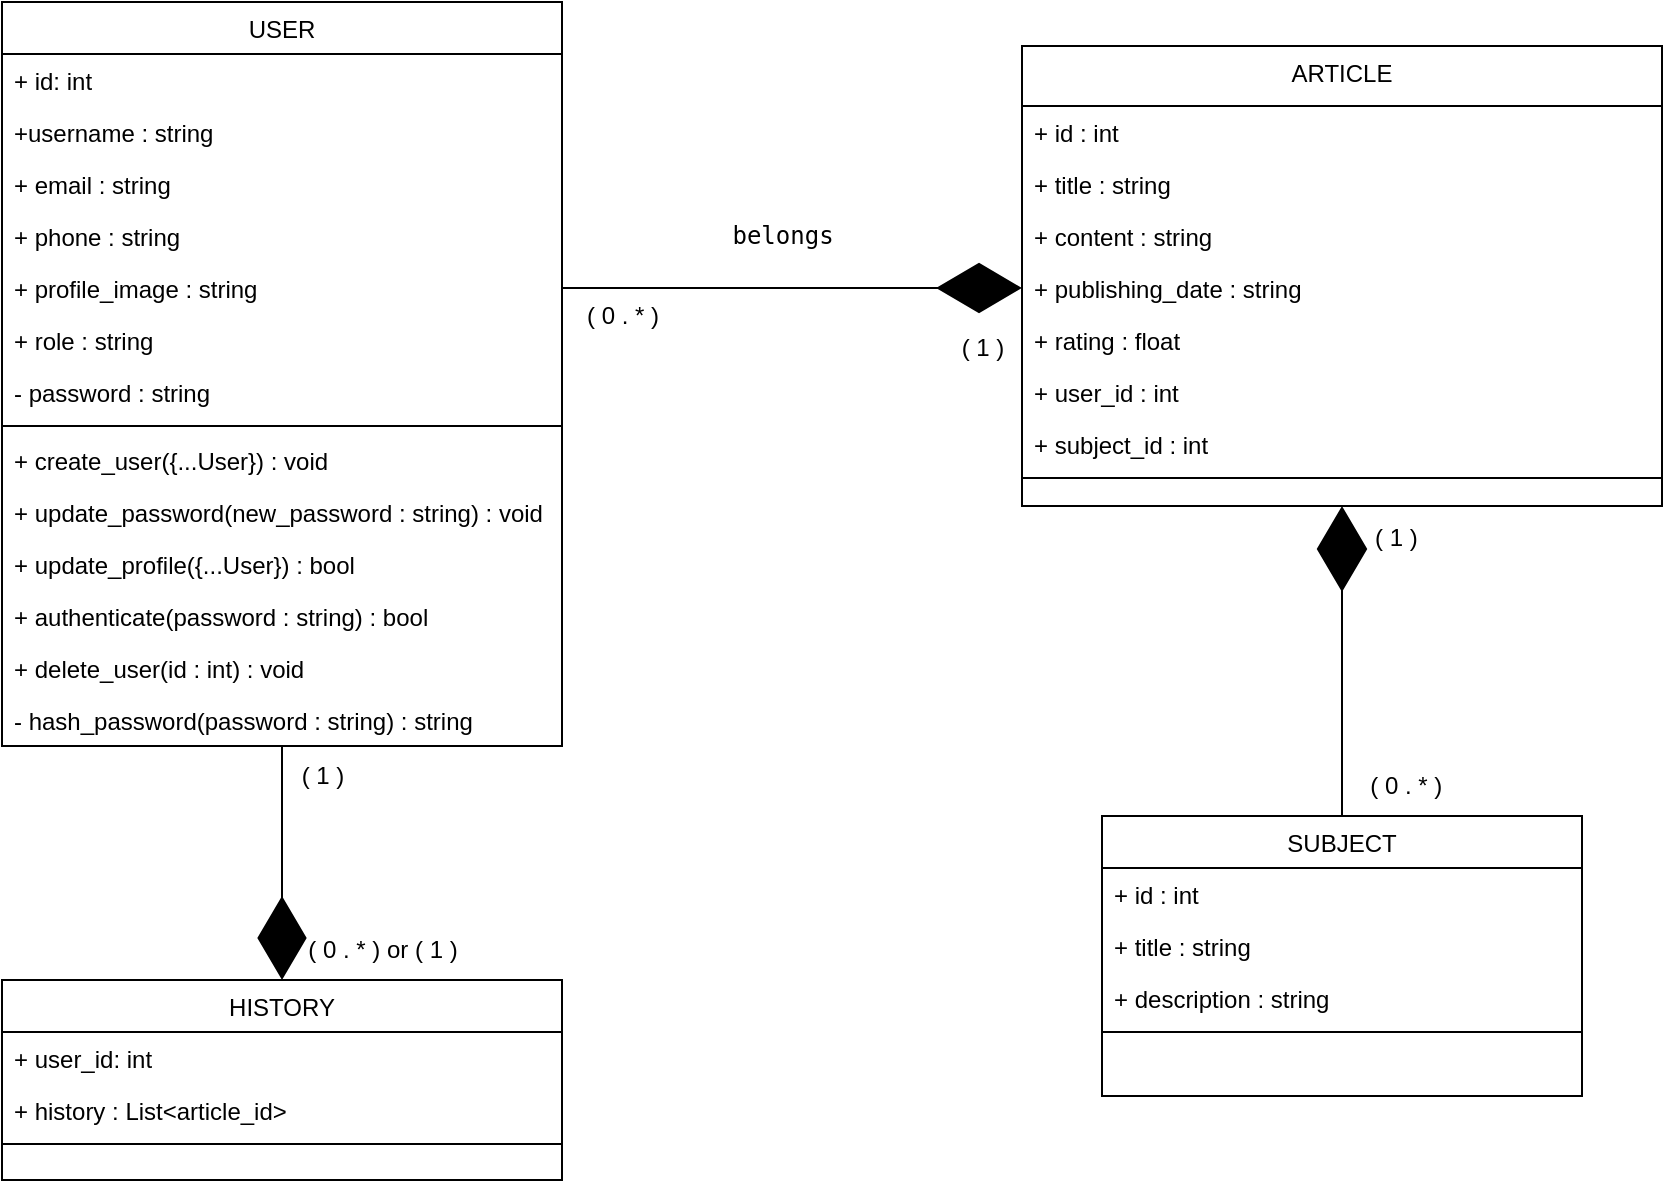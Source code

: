 <mxfile version="25.0.3">
  <diagram id="C5RBs43oDa-KdzZeNtuy" name="Page-1">
    <mxGraphModel dx="1593" dy="878" grid="1" gridSize="10" guides="1" tooltips="1" connect="1" arrows="1" fold="1" page="1" pageScale="1" pageWidth="1920" pageHeight="1200" math="0" shadow="0">
      <root>
        <mxCell id="WIyWlLk6GJQsqaUBKTNV-0" />
        <mxCell id="WIyWlLk6GJQsqaUBKTNV-1" parent="WIyWlLk6GJQsqaUBKTNV-0" />
        <mxCell id="zRHgtmNISasd6W3e7xDO-12" value="SUBJECT" style="swimlane;fontStyle=0;align=center;verticalAlign=top;childLayout=stackLayout;horizontal=1;startSize=26;horizontalStack=0;resizeParent=1;resizeLast=0;collapsible=1;marginBottom=0;rounded=0;shadow=0;strokeWidth=1;" vertex="1" parent="WIyWlLk6GJQsqaUBKTNV-1">
          <mxGeometry x="1120" y="739" width="240" height="140" as="geometry">
            <mxRectangle x="550" y="140" width="160" height="26" as="alternateBounds" />
          </mxGeometry>
        </mxCell>
        <mxCell id="zRHgtmNISasd6W3e7xDO-13" value="+ id : int" style="text;align=left;verticalAlign=top;spacingLeft=4;spacingRight=4;overflow=hidden;rotatable=0;points=[[0,0.5],[1,0.5]];portConstraint=eastwest;" vertex="1" parent="zRHgtmNISasd6W3e7xDO-12">
          <mxGeometry y="26" width="240" height="26" as="geometry" />
        </mxCell>
        <mxCell id="zRHgtmNISasd6W3e7xDO-14" value="+ title : string" style="text;align=left;verticalAlign=top;spacingLeft=4;spacingRight=4;overflow=hidden;rotatable=0;points=[[0,0.5],[1,0.5]];portConstraint=eastwest;rounded=0;shadow=0;html=0;" vertex="1" parent="zRHgtmNISasd6W3e7xDO-12">
          <mxGeometry y="52" width="240" height="26" as="geometry" />
        </mxCell>
        <mxCell id="zRHgtmNISasd6W3e7xDO-15" value="+ description : string" style="text;align=left;verticalAlign=top;spacingLeft=4;spacingRight=4;overflow=hidden;rotatable=0;points=[[0,0.5],[1,0.5]];portConstraint=eastwest;rounded=0;shadow=0;html=0;" vertex="1" parent="zRHgtmNISasd6W3e7xDO-12">
          <mxGeometry y="78" width="240" height="26" as="geometry" />
        </mxCell>
        <mxCell id="zRHgtmNISasd6W3e7xDO-18" value="" style="line;html=1;strokeWidth=1;align=left;verticalAlign=middle;spacingTop=-1;spacingLeft=3;spacingRight=3;rotatable=0;labelPosition=right;points=[];portConstraint=eastwest;" vertex="1" parent="zRHgtmNISasd6W3e7xDO-12">
          <mxGeometry y="104" width="240" height="8" as="geometry" />
        </mxCell>
        <mxCell id="zRHgtmNISasd6W3e7xDO-33" value="HISTORY" style="swimlane;fontStyle=0;align=center;verticalAlign=top;childLayout=stackLayout;horizontal=1;startSize=26;horizontalStack=0;resizeParent=1;resizeLast=0;collapsible=1;marginBottom=0;rounded=0;shadow=0;strokeWidth=1;" vertex="1" parent="WIyWlLk6GJQsqaUBKTNV-1">
          <mxGeometry x="570" y="821" width="280" height="100" as="geometry">
            <mxRectangle x="550" y="140" width="160" height="26" as="alternateBounds" />
          </mxGeometry>
        </mxCell>
        <mxCell id="zRHgtmNISasd6W3e7xDO-34" value="+ user_id: int" style="text;align=left;verticalAlign=top;spacingLeft=4;spacingRight=4;overflow=hidden;rotatable=0;points=[[0,0.5],[1,0.5]];portConstraint=eastwest;" vertex="1" parent="zRHgtmNISasd6W3e7xDO-33">
          <mxGeometry y="26" width="280" height="26" as="geometry" />
        </mxCell>
        <mxCell id="zRHgtmNISasd6W3e7xDO-35" value="+ history : List&lt;article_id&gt; " style="text;align=left;verticalAlign=top;spacingLeft=4;spacingRight=4;overflow=hidden;rotatable=0;points=[[0,0.5],[1,0.5]];portConstraint=eastwest;rounded=0;shadow=0;html=0;" vertex="1" parent="zRHgtmNISasd6W3e7xDO-33">
          <mxGeometry y="52" width="280" height="26" as="geometry" />
        </mxCell>
        <mxCell id="zRHgtmNISasd6W3e7xDO-40" value="" style="line;html=1;strokeWidth=1;align=left;verticalAlign=middle;spacingTop=-1;spacingLeft=3;spacingRight=3;rotatable=0;labelPosition=right;points=[];portConstraint=eastwest;" vertex="1" parent="zRHgtmNISasd6W3e7xDO-33">
          <mxGeometry y="78" width="280" height="8" as="geometry" />
        </mxCell>
        <mxCell id="zRHgtmNISasd6W3e7xDO-56" style="edgeStyle=orthogonalEdgeStyle;rounded=0;orthogonalLoop=1;jettySize=auto;html=1;exitX=0.5;exitY=1;exitDx=0;exitDy=0;endArrow=diamondThin;endFill=1;endSize=39;" edge="1" parent="WIyWlLk6GJQsqaUBKTNV-1" source="zkfFHV4jXpPFQw0GAbJ--17" target="zRHgtmNISasd6W3e7xDO-33">
          <mxGeometry relative="1" as="geometry" />
        </mxCell>
        <mxCell id="zRHgtmNISasd6W3e7xDO-57" value="( 1 )" style="text;html=1;align=center;verticalAlign=middle;resizable=0;points=[];autosize=1;strokeColor=none;fillColor=none;" vertex="1" parent="WIyWlLk6GJQsqaUBKTNV-1">
          <mxGeometry x="710" y="704" width="40" height="30" as="geometry" />
        </mxCell>
        <mxCell id="zRHgtmNISasd6W3e7xDO-58" value="( 0 . * ) or ( 1 )" style="text;html=1;align=center;verticalAlign=middle;resizable=0;points=[];autosize=1;strokeColor=none;fillColor=none;" vertex="1" parent="WIyWlLk6GJQsqaUBKTNV-1">
          <mxGeometry x="710" y="791" width="100" height="30" as="geometry" />
        </mxCell>
        <mxCell id="zkfFHV4jXpPFQw0GAbJ--17" value="USER" style="swimlane;fontStyle=0;align=center;verticalAlign=top;childLayout=stackLayout;horizontal=1;startSize=26;horizontalStack=0;resizeParent=1;resizeLast=0;collapsible=1;marginBottom=0;rounded=0;shadow=0;strokeWidth=1;" parent="WIyWlLk6GJQsqaUBKTNV-1" vertex="1">
          <mxGeometry x="570" y="332" width="280" height="372" as="geometry">
            <mxRectangle x="550" y="140" width="160" height="26" as="alternateBounds" />
          </mxGeometry>
        </mxCell>
        <mxCell id="zkfFHV4jXpPFQw0GAbJ--18" value="+ id: int" style="text;align=left;verticalAlign=top;spacingLeft=4;spacingRight=4;overflow=hidden;rotatable=0;points=[[0,0.5],[1,0.5]];portConstraint=eastwest;" parent="zkfFHV4jXpPFQw0GAbJ--17" vertex="1">
          <mxGeometry y="26" width="280" height="26" as="geometry" />
        </mxCell>
        <mxCell id="zkfFHV4jXpPFQw0GAbJ--20" value="+username : string" style="text;align=left;verticalAlign=top;spacingLeft=4;spacingRight=4;overflow=hidden;rotatable=0;points=[[0,0.5],[1,0.5]];portConstraint=eastwest;rounded=0;shadow=0;html=0;" parent="zkfFHV4jXpPFQw0GAbJ--17" vertex="1">
          <mxGeometry y="52" width="280" height="26" as="geometry" />
        </mxCell>
        <mxCell id="zRHgtmNISasd6W3e7xDO-21" value="+ email : string" style="text;align=left;verticalAlign=top;spacingLeft=4;spacingRight=4;overflow=hidden;rotatable=0;points=[[0,0.5],[1,0.5]];portConstraint=eastwest;rounded=0;shadow=0;html=0;" vertex="1" parent="zkfFHV4jXpPFQw0GAbJ--17">
          <mxGeometry y="78" width="280" height="26" as="geometry" />
        </mxCell>
        <mxCell id="zRHgtmNISasd6W3e7xDO-22" value="+ phone : string" style="text;align=left;verticalAlign=top;spacingLeft=4;spacingRight=4;overflow=hidden;rotatable=0;points=[[0,0.5],[1,0.5]];portConstraint=eastwest;rounded=0;shadow=0;html=0;" vertex="1" parent="zkfFHV4jXpPFQw0GAbJ--17">
          <mxGeometry y="104" width="280" height="26" as="geometry" />
        </mxCell>
        <mxCell id="zRHgtmNISasd6W3e7xDO-28" value="+ profile_image : string" style="text;align=left;verticalAlign=top;spacingLeft=4;spacingRight=4;overflow=hidden;rotatable=0;points=[[0,0.5],[1,0.5]];portConstraint=eastwest;rounded=0;shadow=0;html=0;" vertex="1" parent="zkfFHV4jXpPFQw0GAbJ--17">
          <mxGeometry y="130" width="280" height="26" as="geometry" />
        </mxCell>
        <mxCell id="zRHgtmNISasd6W3e7xDO-44" value="+ role : string " style="text;align=left;verticalAlign=top;spacingLeft=4;spacingRight=4;overflow=hidden;rotatable=0;points=[[0,0.5],[1,0.5]];portConstraint=eastwest;rounded=0;shadow=0;html=0;" vertex="1" parent="zkfFHV4jXpPFQw0GAbJ--17">
          <mxGeometry y="156" width="280" height="26" as="geometry" />
        </mxCell>
        <mxCell id="zRHgtmNISasd6W3e7xDO-25" value="- password : string " style="text;align=left;verticalAlign=top;spacingLeft=4;spacingRight=4;overflow=hidden;rotatable=0;points=[[0,0.5],[1,0.5]];portConstraint=eastwest;rounded=0;shadow=0;html=0;" vertex="1" parent="zkfFHV4jXpPFQw0GAbJ--17">
          <mxGeometry y="182" width="280" height="26" as="geometry" />
        </mxCell>
        <mxCell id="zkfFHV4jXpPFQw0GAbJ--23" value="" style="line;html=1;strokeWidth=1;align=left;verticalAlign=middle;spacingTop=-1;spacingLeft=3;spacingRight=3;rotatable=0;labelPosition=right;points=[];portConstraint=eastwest;" parent="zkfFHV4jXpPFQw0GAbJ--17" vertex="1">
          <mxGeometry y="208" width="280" height="8" as="geometry" />
        </mxCell>
        <mxCell id="zRHgtmNISasd6W3e7xDO-66" value="+ create_user({...User}) : void" style="text;align=left;verticalAlign=top;spacingLeft=4;spacingRight=4;overflow=hidden;rotatable=0;points=[[0,0.5],[1,0.5]];portConstraint=eastwest;rounded=0;shadow=0;html=0;" vertex="1" parent="zkfFHV4jXpPFQw0GAbJ--17">
          <mxGeometry y="216" width="280" height="26" as="geometry" />
        </mxCell>
        <mxCell id="zRHgtmNISasd6W3e7xDO-26" value="+ update_password(new_password : string) : void" style="text;align=left;verticalAlign=top;spacingLeft=4;spacingRight=4;overflow=hidden;rotatable=0;points=[[0,0.5],[1,0.5]];portConstraint=eastwest;rounded=0;shadow=0;html=0;" vertex="1" parent="zkfFHV4jXpPFQw0GAbJ--17">
          <mxGeometry y="242" width="280" height="26" as="geometry" />
        </mxCell>
        <mxCell id="zRHgtmNISasd6W3e7xDO-31" value="+ update_profile({...User}) : bool" style="text;align=left;verticalAlign=top;spacingLeft=4;spacingRight=4;overflow=hidden;rotatable=0;points=[[0,0.5],[1,0.5]];portConstraint=eastwest;rounded=0;shadow=0;html=0;" vertex="1" parent="zkfFHV4jXpPFQw0GAbJ--17">
          <mxGeometry y="268" width="280" height="26" as="geometry" />
        </mxCell>
        <mxCell id="zRHgtmNISasd6W3e7xDO-27" value="+ authenticate(password : string) : bool" style="text;align=left;verticalAlign=top;spacingLeft=4;spacingRight=4;overflow=hidden;rotatable=0;points=[[0,0.5],[1,0.5]];portConstraint=eastwest;rounded=0;shadow=0;html=0;" vertex="1" parent="zkfFHV4jXpPFQw0GAbJ--17">
          <mxGeometry y="294" width="280" height="26" as="geometry" />
        </mxCell>
        <mxCell id="zRHgtmNISasd6W3e7xDO-68" value="+ delete_user(id : int) : void" style="text;align=left;verticalAlign=top;spacingLeft=4;spacingRight=4;overflow=hidden;rotatable=0;points=[[0,0.5],[1,0.5]];portConstraint=eastwest;rounded=0;shadow=0;html=0;" vertex="1" parent="zkfFHV4jXpPFQw0GAbJ--17">
          <mxGeometry y="320" width="280" height="26" as="geometry" />
        </mxCell>
        <mxCell id="zRHgtmNISasd6W3e7xDO-69" value="- hash_password(password : string) : string " style="text;align=left;verticalAlign=top;spacingLeft=4;spacingRight=4;overflow=hidden;rotatable=0;points=[[0,0.5],[1,0.5]];portConstraint=eastwest;rounded=0;shadow=0;html=0;" vertex="1" parent="zkfFHV4jXpPFQw0GAbJ--17">
          <mxGeometry y="346" width="280" height="26" as="geometry" />
        </mxCell>
        <mxCell id="zRHgtmNISasd6W3e7xDO-48" style="edgeStyle=orthogonalEdgeStyle;rounded=0;orthogonalLoop=1;jettySize=auto;html=1;exitX=1;exitY=0.5;exitDx=0;exitDy=0;entryX=0;entryY=0.5;entryDx=0;entryDy=0;endArrow=diamondThin;endFill=1;endSize=40;" edge="1" parent="WIyWlLk6GJQsqaUBKTNV-1" source="zRHgtmNISasd6W3e7xDO-28" target="zRHgtmNISasd6W3e7xDO-6">
          <mxGeometry relative="1" as="geometry" />
        </mxCell>
        <mxCell id="zRHgtmNISasd6W3e7xDO-1" value="ARTICLE" style="swimlane;fontStyle=0;align=center;verticalAlign=top;childLayout=stackLayout;horizontal=1;startSize=30;horizontalStack=0;resizeParent=1;resizeLast=0;collapsible=1;marginBottom=0;rounded=0;shadow=0;strokeWidth=1;" vertex="1" parent="WIyWlLk6GJQsqaUBKTNV-1">
          <mxGeometry x="1080" y="354" width="320" height="230" as="geometry">
            <mxRectangle x="550" y="140" width="160" height="26" as="alternateBounds" />
          </mxGeometry>
        </mxCell>
        <mxCell id="zRHgtmNISasd6W3e7xDO-2" value="+ id : int" style="text;align=left;verticalAlign=top;spacingLeft=4;spacingRight=4;overflow=hidden;rotatable=0;points=[[0,0.5],[1,0.5]];portConstraint=eastwest;" vertex="1" parent="zRHgtmNISasd6W3e7xDO-1">
          <mxGeometry y="30" width="320" height="26" as="geometry" />
        </mxCell>
        <mxCell id="zRHgtmNISasd6W3e7xDO-3" value="+ title : string" style="text;align=left;verticalAlign=top;spacingLeft=4;spacingRight=4;overflow=hidden;rotatable=0;points=[[0,0.5],[1,0.5]];portConstraint=eastwest;rounded=0;shadow=0;html=0;" vertex="1" parent="zRHgtmNISasd6W3e7xDO-1">
          <mxGeometry y="56" width="320" height="26" as="geometry" />
        </mxCell>
        <mxCell id="zRHgtmNISasd6W3e7xDO-5" value="+ content : string" style="text;align=left;verticalAlign=top;spacingLeft=4;spacingRight=4;overflow=hidden;rotatable=0;points=[[0,0.5],[1,0.5]];portConstraint=eastwest;rounded=0;shadow=0;html=0;" vertex="1" parent="zRHgtmNISasd6W3e7xDO-1">
          <mxGeometry y="82" width="320" height="26" as="geometry" />
        </mxCell>
        <mxCell id="zRHgtmNISasd6W3e7xDO-6" value="+ publishing_date : string" style="text;align=left;verticalAlign=top;spacingLeft=4;spacingRight=4;overflow=hidden;rotatable=0;points=[[0,0.5],[1,0.5]];portConstraint=eastwest;rounded=0;shadow=0;html=0;" vertex="1" parent="zRHgtmNISasd6W3e7xDO-1">
          <mxGeometry y="108" width="320" height="26" as="geometry" />
        </mxCell>
        <mxCell id="zRHgtmNISasd6W3e7xDO-45" value="+ rating : float" style="text;align=left;verticalAlign=top;spacingLeft=4;spacingRight=4;overflow=hidden;rotatable=0;points=[[0,0.5],[1,0.5]];portConstraint=eastwest;rounded=0;shadow=0;html=0;" vertex="1" parent="zRHgtmNISasd6W3e7xDO-1">
          <mxGeometry y="134" width="320" height="26" as="geometry" />
        </mxCell>
        <mxCell id="zRHgtmNISasd6W3e7xDO-7" value="+ user_id : int" style="text;align=left;verticalAlign=top;spacingLeft=4;spacingRight=4;overflow=hidden;rotatable=0;points=[[0,0.5],[1,0.5]];portConstraint=eastwest;rounded=0;shadow=0;html=0;" vertex="1" parent="zRHgtmNISasd6W3e7xDO-1">
          <mxGeometry y="160" width="320" height="26" as="geometry" />
        </mxCell>
        <mxCell id="zRHgtmNISasd6W3e7xDO-59" value="+ subject_id : int" style="text;align=left;verticalAlign=top;spacingLeft=4;spacingRight=4;overflow=hidden;rotatable=0;points=[[0,0.5],[1,0.5]];portConstraint=eastwest;rounded=0;shadow=0;html=0;" vertex="1" parent="zRHgtmNISasd6W3e7xDO-1">
          <mxGeometry y="186" width="320" height="26" as="geometry" />
        </mxCell>
        <mxCell id="zRHgtmNISasd6W3e7xDO-8" value="" style="line;html=1;strokeWidth=1;align=left;verticalAlign=middle;spacingTop=-1;spacingLeft=3;spacingRight=3;rotatable=0;labelPosition=right;points=[];portConstraint=eastwest;" vertex="1" parent="zRHgtmNISasd6W3e7xDO-1">
          <mxGeometry y="212" width="320" height="8" as="geometry" />
        </mxCell>
        <mxCell id="zRHgtmNISasd6W3e7xDO-50" value="( 0 . * )" style="text;html=1;align=center;verticalAlign=middle;resizable=0;points=[];autosize=1;strokeColor=none;fillColor=none;" vertex="1" parent="WIyWlLk6GJQsqaUBKTNV-1">
          <mxGeometry x="850" y="474" width="60" height="30" as="geometry" />
        </mxCell>
        <mxCell id="zRHgtmNISasd6W3e7xDO-51" value="( 1 )" style="text;html=1;align=center;verticalAlign=middle;resizable=0;points=[];autosize=1;strokeColor=none;fillColor=none;" vertex="1" parent="WIyWlLk6GJQsqaUBKTNV-1">
          <mxGeometry x="1040" y="490" width="40" height="30" as="geometry" />
        </mxCell>
        <mxCell id="zRHgtmNISasd6W3e7xDO-60" style="edgeStyle=orthogonalEdgeStyle;rounded=0;orthogonalLoop=1;jettySize=auto;html=1;entryX=0.5;entryY=0;entryDx=0;entryDy=0;endArrow=none;endFill=0;startArrow=diamondThin;startFill=1;startSize=40;" edge="1" parent="WIyWlLk6GJQsqaUBKTNV-1" source="zRHgtmNISasd6W3e7xDO-1" target="zRHgtmNISasd6W3e7xDO-12">
          <mxGeometry relative="1" as="geometry" />
        </mxCell>
        <mxCell id="zRHgtmNISasd6W3e7xDO-61" value="&amp;nbsp;( 0 . * )" style="text;html=1;align=center;verticalAlign=middle;resizable=0;points=[];autosize=1;strokeColor=none;fillColor=none;" vertex="1" parent="WIyWlLk6GJQsqaUBKTNV-1">
          <mxGeometry x="1240" y="709" width="60" height="30" as="geometry" />
        </mxCell>
        <mxCell id="zRHgtmNISasd6W3e7xDO-62" value="&amp;nbsp;( 1 )" style="text;html=1;align=center;verticalAlign=middle;resizable=0;points=[];autosize=1;strokeColor=none;fillColor=none;" vertex="1" parent="WIyWlLk6GJQsqaUBKTNV-1">
          <mxGeometry x="1240" y="585" width="50" height="30" as="geometry" />
        </mxCell>
        <mxCell id="zRHgtmNISasd6W3e7xDO-63" value="&lt;pre dir=&quot;ltr&quot; data-ved=&quot;2ahUKEwiUzPKgobqKAxUBSPEDHZaXBnwQ3ewLegQICRAT&quot; aria-label=&quot;Texte traduit&amp;nbsp;: belongs&quot; style=&quot;text-align:left&quot; id=&quot;tw-target-text&quot; data-placeholder=&quot;Traduction&quot; class=&quot;tw-data-text tw-text-large tw-ta&quot;&gt;&lt;span lang=&quot;en&quot; class=&quot;Y2IQFc&quot;&gt;belongs&lt;/span&gt;&lt;/pre&gt;" style="text;html=1;align=center;verticalAlign=middle;resizable=0;points=[];autosize=1;strokeColor=none;fillColor=none;" vertex="1" parent="WIyWlLk6GJQsqaUBKTNV-1">
          <mxGeometry x="925" y="424" width="70" height="50" as="geometry" />
        </mxCell>
      </root>
    </mxGraphModel>
  </diagram>
</mxfile>
